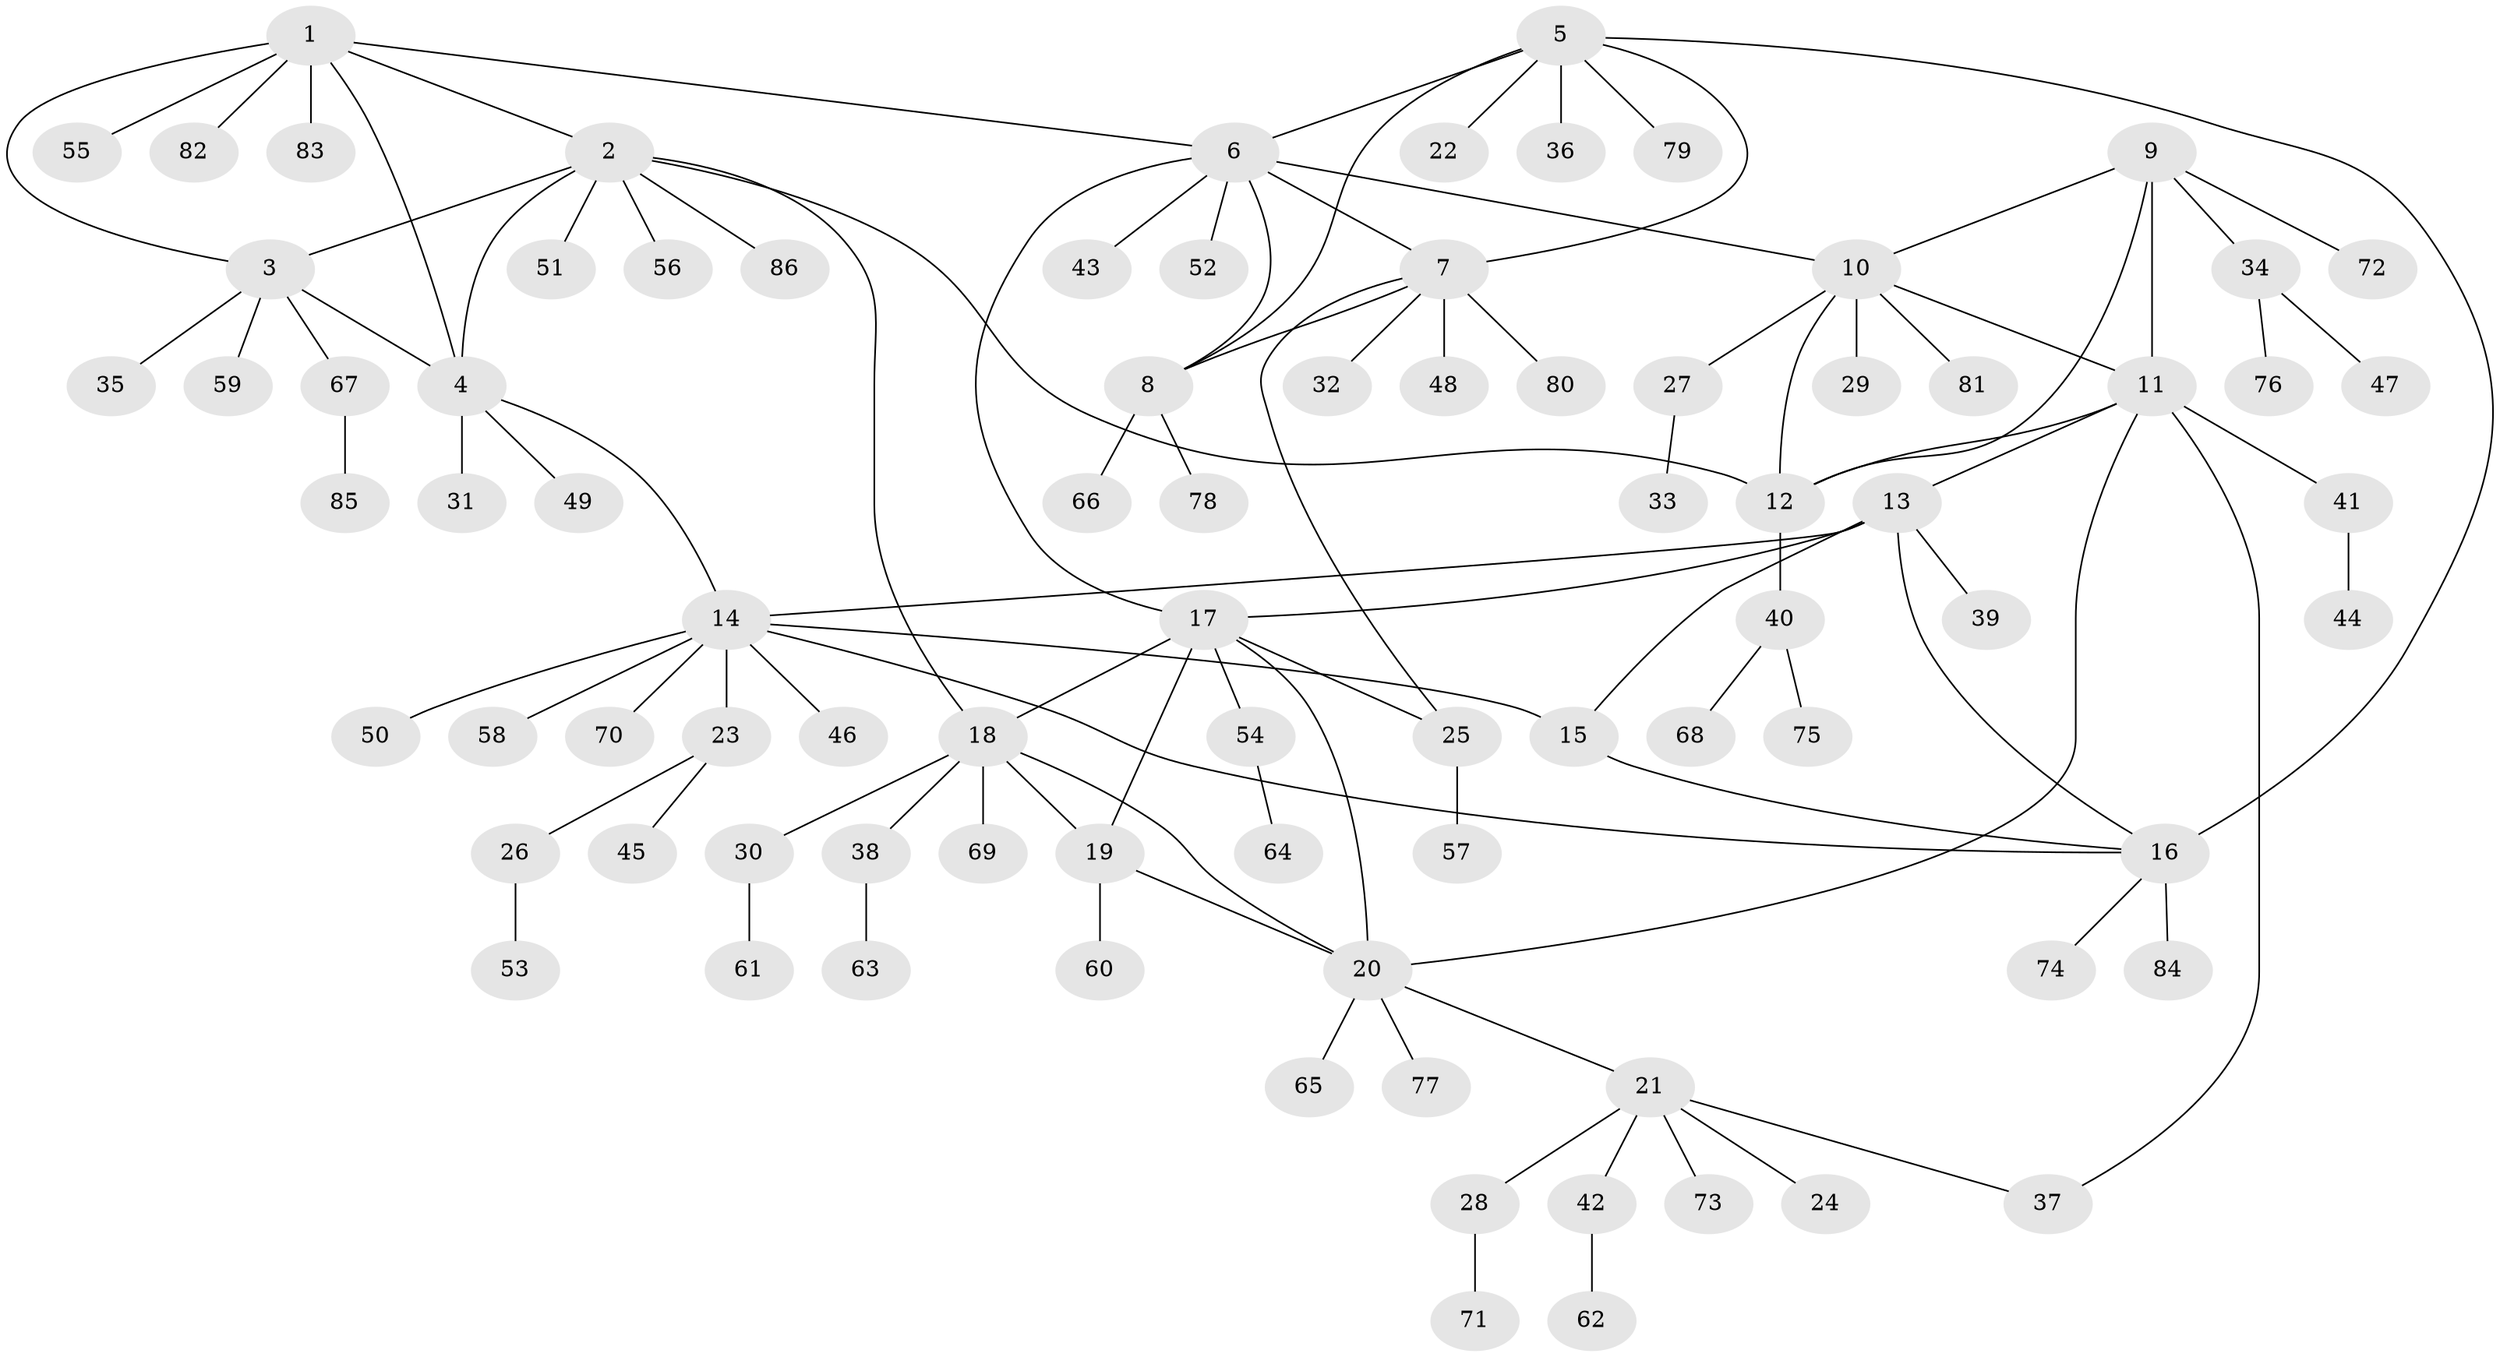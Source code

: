// Generated by graph-tools (version 1.1) at 2025/54/03/09/25 04:54:46]
// undirected, 86 vertices, 108 edges
graph export_dot {
graph [start="1"]
  node [color=gray90,style=filled];
  1;
  2;
  3;
  4;
  5;
  6;
  7;
  8;
  9;
  10;
  11;
  12;
  13;
  14;
  15;
  16;
  17;
  18;
  19;
  20;
  21;
  22;
  23;
  24;
  25;
  26;
  27;
  28;
  29;
  30;
  31;
  32;
  33;
  34;
  35;
  36;
  37;
  38;
  39;
  40;
  41;
  42;
  43;
  44;
  45;
  46;
  47;
  48;
  49;
  50;
  51;
  52;
  53;
  54;
  55;
  56;
  57;
  58;
  59;
  60;
  61;
  62;
  63;
  64;
  65;
  66;
  67;
  68;
  69;
  70;
  71;
  72;
  73;
  74;
  75;
  76;
  77;
  78;
  79;
  80;
  81;
  82;
  83;
  84;
  85;
  86;
  1 -- 2;
  1 -- 3;
  1 -- 4;
  1 -- 6;
  1 -- 55;
  1 -- 82;
  1 -- 83;
  2 -- 3;
  2 -- 4;
  2 -- 12;
  2 -- 18;
  2 -- 51;
  2 -- 56;
  2 -- 86;
  3 -- 4;
  3 -- 35;
  3 -- 59;
  3 -- 67;
  4 -- 14;
  4 -- 31;
  4 -- 49;
  5 -- 6;
  5 -- 7;
  5 -- 8;
  5 -- 16;
  5 -- 22;
  5 -- 36;
  5 -- 79;
  6 -- 7;
  6 -- 8;
  6 -- 10;
  6 -- 17;
  6 -- 43;
  6 -- 52;
  7 -- 8;
  7 -- 25;
  7 -- 32;
  7 -- 48;
  7 -- 80;
  8 -- 66;
  8 -- 78;
  9 -- 10;
  9 -- 11;
  9 -- 12;
  9 -- 34;
  9 -- 72;
  10 -- 11;
  10 -- 12;
  10 -- 27;
  10 -- 29;
  10 -- 81;
  11 -- 12;
  11 -- 13;
  11 -- 20;
  11 -- 37;
  11 -- 41;
  12 -- 40;
  13 -- 14;
  13 -- 15;
  13 -- 16;
  13 -- 17;
  13 -- 39;
  14 -- 15;
  14 -- 16;
  14 -- 23;
  14 -- 46;
  14 -- 50;
  14 -- 58;
  14 -- 70;
  15 -- 16;
  16 -- 74;
  16 -- 84;
  17 -- 18;
  17 -- 19;
  17 -- 20;
  17 -- 25;
  17 -- 54;
  18 -- 19;
  18 -- 20;
  18 -- 30;
  18 -- 38;
  18 -- 69;
  19 -- 20;
  19 -- 60;
  20 -- 21;
  20 -- 65;
  20 -- 77;
  21 -- 24;
  21 -- 28;
  21 -- 37;
  21 -- 42;
  21 -- 73;
  23 -- 26;
  23 -- 45;
  25 -- 57;
  26 -- 53;
  27 -- 33;
  28 -- 71;
  30 -- 61;
  34 -- 47;
  34 -- 76;
  38 -- 63;
  40 -- 68;
  40 -- 75;
  41 -- 44;
  42 -- 62;
  54 -- 64;
  67 -- 85;
}
